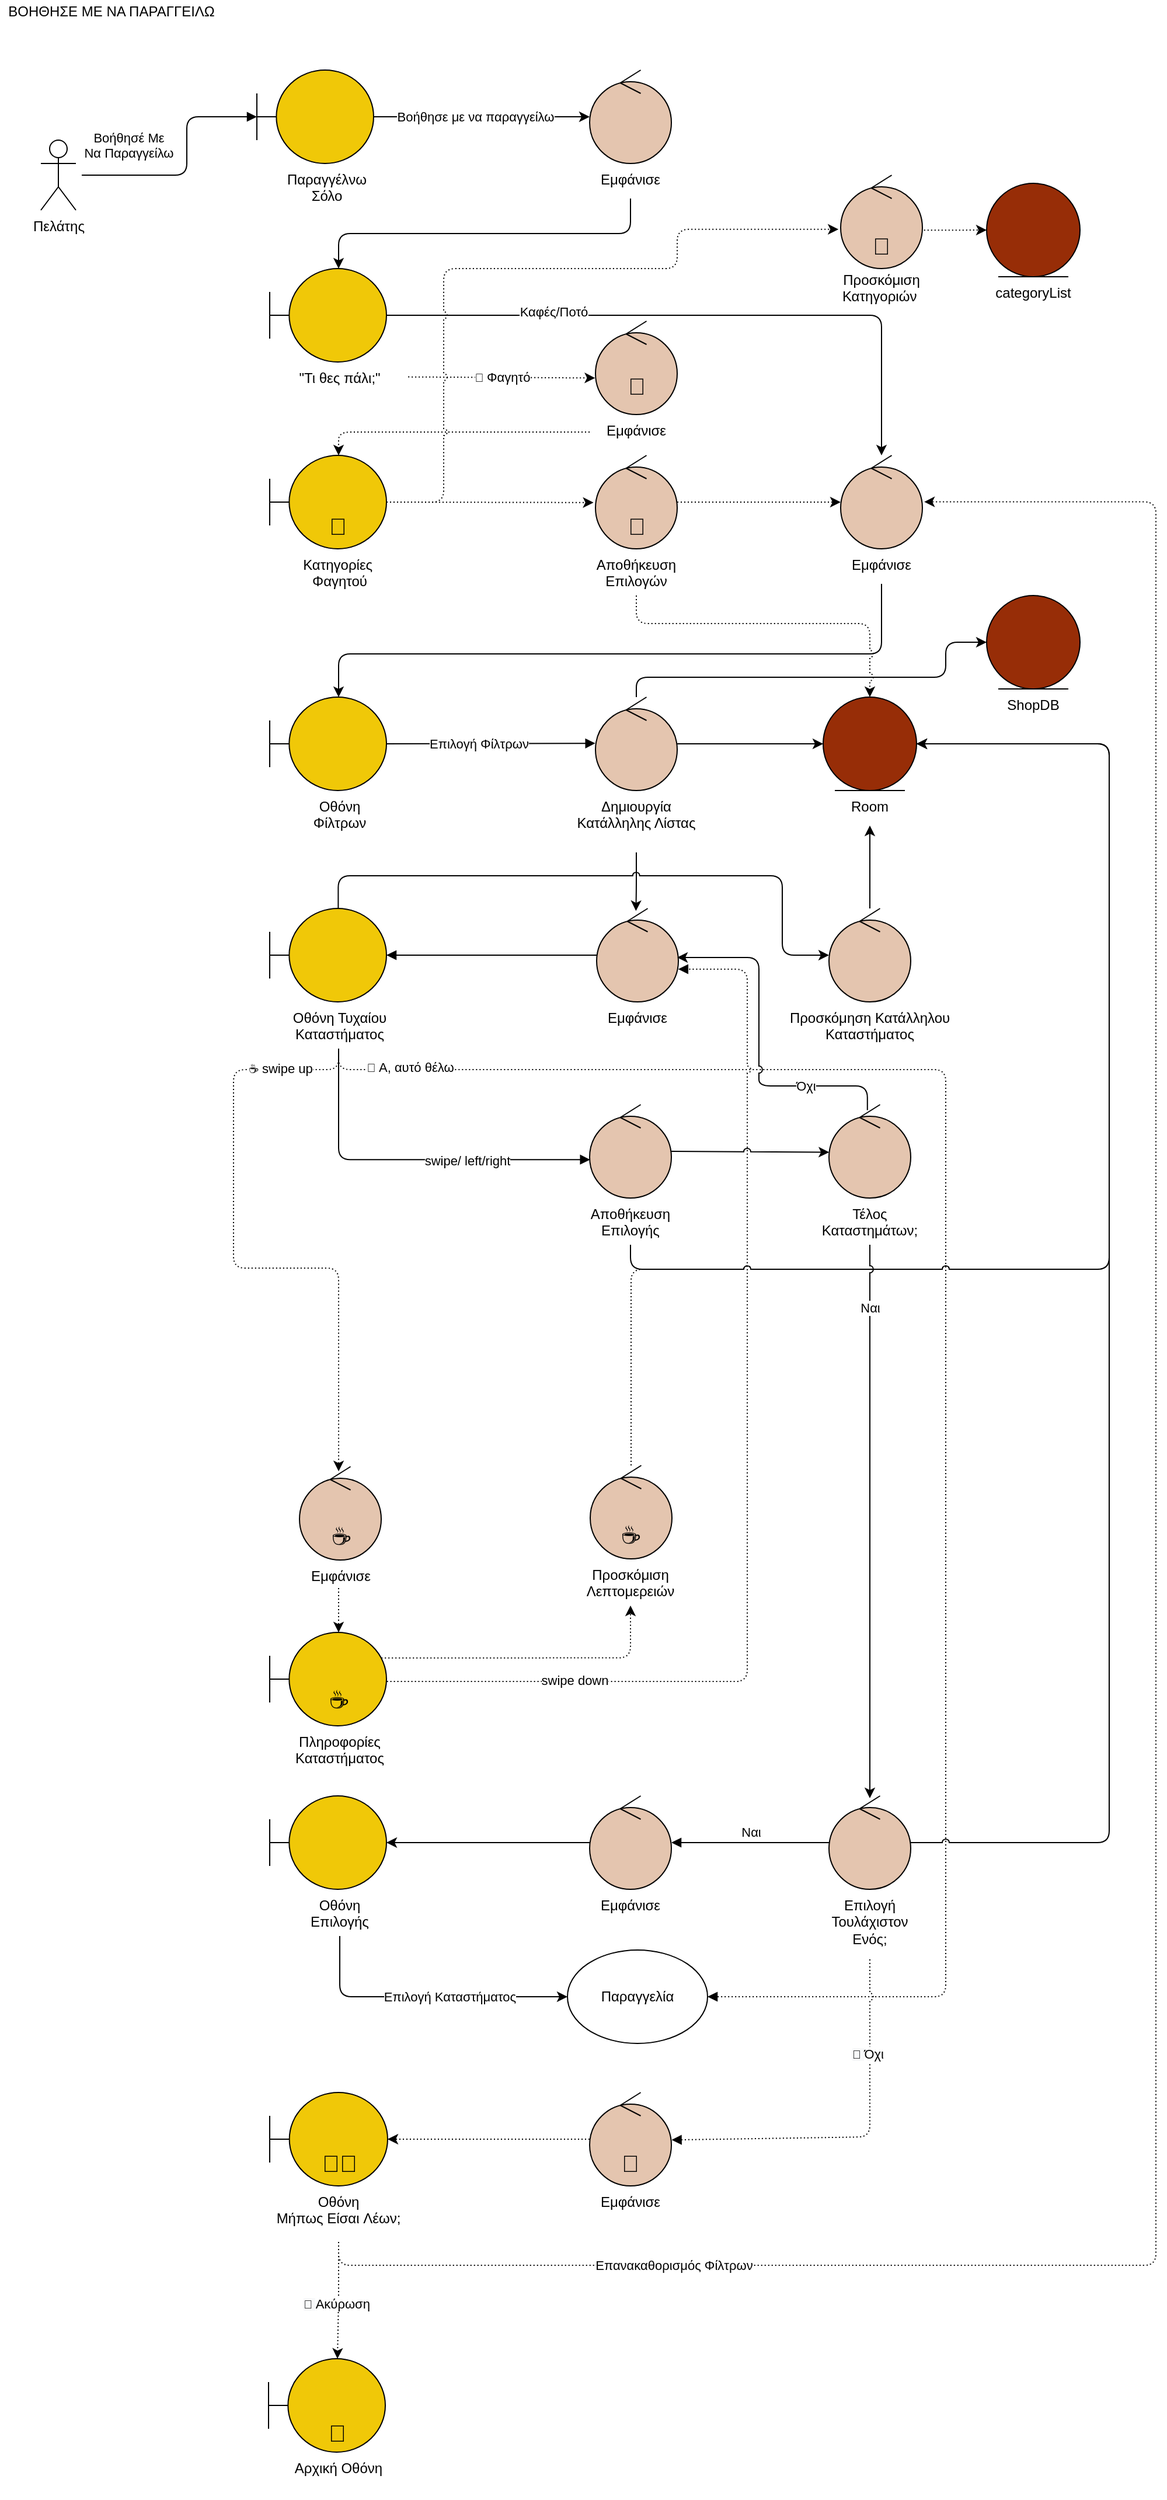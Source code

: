 <mxfile version="18.1.3" type="device"><diagram id="_NEF_zK0TXl3RWh3A6Ux" name="Page-1"><mxGraphModel dx="610" dy="665" grid="1" gridSize="10" guides="1" tooltips="1" connect="1" arrows="1" fold="1" page="1" pageScale="1" pageWidth="850" pageHeight="1100" math="0" shadow="0"><root><mxCell id="0"/><mxCell id="1" parent="0"/><mxCell id="Lf7wM1ZkM_XLtzdAGIcc-1" style="edgeStyle=orthogonalEdgeStyle;rounded=1;orthogonalLoop=1;jettySize=auto;html=1;fillColor=#0050ef;strokeColor=#000000;jumpStyle=arc;fontColor=#000000;labelBackgroundColor=none;align=center;endArrow=block;endFill=1;dashed=1;dashPattern=1 2;entryX=1;entryY=0.5;entryDx=0;entryDy=0;" parent="1" source="Lf7wM1ZkM_XLtzdAGIcc-70" target="2eH9xFEFp1W0s7unApMl-45" edge="1"><mxGeometry relative="1" as="geometry"><Array as="points"><mxPoint x="330" y="956"/><mxPoint x="850" y="956"/><mxPoint x="850" y="1750"/></Array><mxPoint x="614.893" y="1746.043" as="targetPoint"/></mxGeometry></mxCell><mxCell id="2eH9xFEFp1W0s7unApMl-32" value="&lt;span style=&quot;font-size: 10px;&quot;&gt;🥩&amp;nbsp;&lt;/span&gt;Α, αυτό θέλω" style="edgeLabel;html=1;align=center;verticalAlign=middle;resizable=0;points=[];labelBackgroundColor=default;" parent="Lf7wM1ZkM_XLtzdAGIcc-1" vertex="1" connectable="0"><mxGeometry x="-0.806" y="-2" relative="1" as="geometry"><mxPoint x="-70" y="-4" as="offset"/></mxGeometry></mxCell><mxCell id="Lf7wM1ZkM_XLtzdAGIcc-2" value="" style="html=1;verticalAlign=bottom;endArrow=block;rounded=1;entryX=1.004;entryY=0.508;entryDx=0;entryDy=0;entryPerimeter=0;fillColor=#fa6800;strokeColor=#000000;jumpStyle=arc;dashed=1;dashPattern=1 2;fontColor=#000000;labelBackgroundColor=none;align=center;" parent="1" source="Lf7wM1ZkM_XLtzdAGIcc-77" target="Lf7wM1ZkM_XLtzdAGIcc-53" edge="1"><mxGeometry x="0.506" width="80" relative="1" as="geometry"><mxPoint x="400" y="1786.0" as="sourcePoint"/><mxPoint x="590" y="1796.0" as="targetPoint"/><Array as="points"><mxPoint x="785" y="1870"/></Array><mxPoint as="offset"/></mxGeometry></mxCell><mxCell id="2eH9xFEFp1W0s7unApMl-65" value="&lt;span style=&quot;font-size: 10px; background-color: rgb(248, 249, 250);&quot;&gt;🍣&amp;nbsp;&lt;/span&gt;Όχι" style="edgeLabel;html=1;align=center;verticalAlign=middle;resizable=0;points=[];" parent="Lf7wM1ZkM_XLtzdAGIcc-2" vertex="1" connectable="0"><mxGeometry x="-0.499" y="-2" relative="1" as="geometry"><mxPoint as="offset"/></mxGeometry></mxCell><mxCell id="Lf7wM1ZkM_XLtzdAGIcc-3" value="Πελάτης" style="shape=umlActor;verticalLabelPosition=bottom;verticalAlign=top;html=1;fontColor=#000000;labelBackgroundColor=none;align=center;" parent="1" vertex="1"><mxGeometry x="75" y="160" width="30" height="60" as="geometry"/></mxCell><mxCell id="Lf7wM1ZkM_XLtzdAGIcc-4" style="edgeStyle=orthogonalEdgeStyle;rounded=1;orthogonalLoop=1;jettySize=auto;html=1;jumpStyle=arc;fontColor=#000000;labelBackgroundColor=none;align=center;" parent="1" source="Lf7wM1ZkM_XLtzdAGIcc-5" target="Lf7wM1ZkM_XLtzdAGIcc-37" edge="1"><mxGeometry relative="1" as="geometry"/></mxCell><mxCell id="Lf7wM1ZkM_XLtzdAGIcc-111" value="Βοήθησε με να παραγγείλω" style="edgeLabel;html=1;align=center;verticalAlign=middle;resizable=0;points=[];" parent="Lf7wM1ZkM_XLtzdAGIcc-4" vertex="1" connectable="0"><mxGeometry x="-0.237" relative="1" as="geometry"><mxPoint x="16" as="offset"/></mxGeometry></mxCell><mxCell id="Lf7wM1ZkM_XLtzdAGIcc-5" value="" style="shape=umlBoundary;whiteSpace=wrap;html=1;fillColor=#F0C808;strokeColor=#000000;fontColor=#000000;labelBackgroundColor=none;align=center;" parent="1" vertex="1"><mxGeometry x="260" y="100" width="100" height="80" as="geometry"/></mxCell><mxCell id="Lf7wM1ZkM_XLtzdAGIcc-6" value="Βοήθησέ Με &lt;br&gt;Να Παραγγείλω" style="html=1;verticalAlign=bottom;endArrow=block;rounded=1;jumpStyle=arc;fontColor=#000000;labelBackgroundColor=none;align=center;" parent="1" target="Lf7wM1ZkM_XLtzdAGIcc-5" edge="1"><mxGeometry x="-0.6" y="10" width="80" relative="1" as="geometry"><mxPoint x="110" y="190" as="sourcePoint"/><mxPoint x="190" y="139.5" as="targetPoint"/><Array as="points"><mxPoint x="200" y="190"/><mxPoint x="200" y="140"/></Array><mxPoint as="offset"/></mxGeometry></mxCell><mxCell id="Lf7wM1ZkM_XLtzdAGIcc-7" style="edgeStyle=orthogonalEdgeStyle;rounded=1;orthogonalLoop=1;jettySize=auto;html=1;jumpStyle=arc;fontColor=#000000;labelBackgroundColor=none;align=center;" parent="1" source="Lf7wM1ZkM_XLtzdAGIcc-9" target="Lf7wM1ZkM_XLtzdAGIcc-34" edge="1"><mxGeometry relative="1" as="geometry"><Array as="points"><mxPoint x="795" y="310"/></Array></mxGeometry></mxCell><mxCell id="2eH9xFEFp1W0s7unApMl-1" value="Καφές/Ποτό" style="edgeLabel;html=1;align=center;verticalAlign=middle;resizable=0;points=[];" parent="Lf7wM1ZkM_XLtzdAGIcc-7" vertex="1" connectable="0"><mxGeometry x="-0.474" y="3" relative="1" as="geometry"><mxPoint as="offset"/></mxGeometry></mxCell><mxCell id="Lf7wM1ZkM_XLtzdAGIcc-8" style="edgeStyle=orthogonalEdgeStyle;rounded=1;orthogonalLoop=1;jettySize=auto;html=1;fillColor=#008a00;strokeColor=#000000;jumpStyle=arc;dashed=1;dashPattern=1 2;fontColor=#000000;labelBackgroundColor=none;align=center;entryX=-0.004;entryY=0.609;entryDx=0;entryDy=0;entryPerimeter=0;exitX=1.005;exitY=0.32;exitDx=0;exitDy=0;exitPerimeter=0;" parent="1" source="Lf7wM1ZkM_XLtzdAGIcc-63" target="Lf7wM1ZkM_XLtzdAGIcc-29" edge="1"><mxGeometry relative="1" as="geometry"><Array as="points"><mxPoint x="420" y="363"/></Array><mxPoint x="420" y="363" as="sourcePoint"/></mxGeometry></mxCell><mxCell id="2eH9xFEFp1W0s7unApMl-4" value="&lt;span style=&quot;font-size: 10px;&quot;&gt;🌮&amp;nbsp;&lt;/span&gt;Φαγητό" style="edgeLabel;html=1;align=center;verticalAlign=middle;resizable=0;points=[];labelBackgroundColor=default;" parent="Lf7wM1ZkM_XLtzdAGIcc-8" vertex="1" connectable="0"><mxGeometry x="-0.171" y="1" relative="1" as="geometry"><mxPoint x="14" y="1" as="offset"/></mxGeometry></mxCell><mxCell id="Lf7wM1ZkM_XLtzdAGIcc-9" value="" style="shape=umlBoundary;whiteSpace=wrap;html=1;fillColor=#F0C808;strokeColor=#000000;fontColor=#000000;labelBackgroundColor=none;align=center;" parent="1" vertex="1"><mxGeometry x="271" y="270" width="100" height="80" as="geometry"/></mxCell><mxCell id="Lf7wM1ZkM_XLtzdAGIcc-12" style="edgeStyle=orthogonalEdgeStyle;rounded=1;orthogonalLoop=1;jettySize=auto;html=1;jumpStyle=arc;fontColor=#000000;labelBackgroundColor=none;align=center;endArrow=block;endFill=1;entryX=-0.002;entryY=0.495;entryDx=0;entryDy=0;entryPerimeter=0;" parent="1" source="Lf7wM1ZkM_XLtzdAGIcc-13" target="2eH9xFEFp1W0s7unApMl-11" edge="1"><mxGeometry relative="1" as="geometry"/></mxCell><mxCell id="2eH9xFEFp1W0s7unApMl-7" value="Επιλογή Φίλτρων" style="edgeLabel;html=1;align=center;verticalAlign=middle;resizable=0;points=[];" parent="Lf7wM1ZkM_XLtzdAGIcc-12" vertex="1" connectable="0"><mxGeometry x="-0.278" relative="1" as="geometry"><mxPoint x="14" as="offset"/></mxGeometry></mxCell><mxCell id="Lf7wM1ZkM_XLtzdAGIcc-13" value="" style="shape=umlBoundary;whiteSpace=wrap;html=1;fillColor=#F0C808;strokeColor=#000000;fontColor=#000000;labelBackgroundColor=none;align=center;" parent="1" vertex="1"><mxGeometry x="271" y="637" width="100" height="80" as="geometry"/></mxCell><mxCell id="Lf7wM1ZkM_XLtzdAGIcc-15" value="" style="edgeStyle=orthogonalEdgeStyle;rounded=1;orthogonalLoop=1;jettySize=auto;html=1;fillColor=#a20025;strokeColor=#000000;jumpStyle=arc;fontColor=#000000;labelBackgroundColor=none;align=center;dashed=1;dashPattern=1 2;entryX=0.479;entryY=0.05;entryDx=0;entryDy=0;entryPerimeter=0;" parent="1" source="Lf7wM1ZkM_XLtzdAGIcc-70" target="Lf7wM1ZkM_XLtzdAGIcc-40" edge="1"><mxGeometry relative="1" as="geometry"><Array as="points"><mxPoint x="330" y="956"/><mxPoint x="240" y="956"/><mxPoint x="240" y="1126"/><mxPoint x="330" y="1126"/></Array><mxPoint x="240" y="1270" as="targetPoint"/></mxGeometry></mxCell><mxCell id="2eH9xFEFp1W0s7unApMl-33" value="&lt;span style=&quot;font-size: 10px;&quot;&gt;☕️&amp;nbsp;&lt;/span&gt;swipe up" style="edgeLabel;html=1;align=center;verticalAlign=middle;resizable=0;points=[];labelBackgroundColor=default;" parent="Lf7wM1ZkM_XLtzdAGIcc-15" vertex="1" connectable="0"><mxGeometry x="0.254" y="-1" relative="1" as="geometry"><mxPoint x="-22" y="-172" as="offset"/></mxGeometry></mxCell><mxCell id="Lf7wM1ZkM_XLtzdAGIcc-16" style="edgeStyle=orthogonalEdgeStyle;rounded=1;orthogonalLoop=1;jettySize=auto;html=1;jumpStyle=arc;fontColor=#000000;labelBackgroundColor=none;align=center;endArrow=block;endFill=1;entryX=0.005;entryY=0.589;entryDx=0;entryDy=0;entryPerimeter=0;" parent="1" source="Lf7wM1ZkM_XLtzdAGIcc-70" target="2eH9xFEFp1W0s7unApMl-25" edge="1"><mxGeometry relative="1" as="geometry"><mxPoint x="536.0" y="1032.97" as="targetPoint"/><Array as="points"><mxPoint x="330" y="1033"/></Array></mxGeometry></mxCell><mxCell id="2eH9xFEFp1W0s7unApMl-23" value="swipe/ left/right" style="edgeLabel;html=1;align=center;verticalAlign=middle;resizable=0;points=[];" parent="Lf7wM1ZkM_XLtzdAGIcc-16" vertex="1" connectable="0"><mxGeometry x="-0.378" y="-1" relative="1" as="geometry"><mxPoint x="108" as="offset"/></mxGeometry></mxCell><mxCell id="Lf7wM1ZkM_XLtzdAGIcc-17" value="" style="shape=umlBoundary;whiteSpace=wrap;html=1;fillColor=#F0C808;strokeColor=#000000;fontColor=#000000;labelBackgroundColor=none;align=center;" parent="1" vertex="1"><mxGeometry x="271" y="818" width="100" height="80" as="geometry"/></mxCell><mxCell id="Lf7wM1ZkM_XLtzdAGIcc-18" style="edgeStyle=orthogonalEdgeStyle;rounded=1;orthogonalLoop=1;jettySize=auto;html=1;jumpStyle=arc;fontColor=#000000;labelBackgroundColor=none;align=center;endArrow=block;endFill=1;" parent="1" source="Lf7wM1ZkM_XLtzdAGIcc-19" target="Lf7wM1ZkM_XLtzdAGIcc-17" edge="1"><mxGeometry relative="1" as="geometry"/></mxCell><mxCell id="2eH9xFEFp1W0s7unApMl-2" style="edgeStyle=orthogonalEdgeStyle;rounded=0;orthogonalLoop=1;jettySize=auto;html=1;entryX=0.5;entryY=1;entryDx=0;entryDy=0;" parent="1" source="Lf7wM1ZkM_XLtzdAGIcc-22" target="2eH9xFEFp1W0s7unApMl-18" edge="1"><mxGeometry relative="1" as="geometry"/></mxCell><mxCell id="Lf7wM1ZkM_XLtzdAGIcc-25" style="edgeStyle=orthogonalEdgeStyle;rounded=1;orthogonalLoop=1;jettySize=auto;html=1;fillColor=#a20025;strokeColor=#000000;jumpStyle=arc;fontColor=#000000;labelBackgroundColor=none;align=center;exitX=1.003;exitY=0.525;exitDx=0;exitDy=0;exitPerimeter=0;endArrow=block;endFill=1;dashed=1;dashPattern=1 2;entryX=0.998;entryY=0.646;entryDx=0;entryDy=0;entryPerimeter=0;" parent="1" source="Lf7wM1ZkM_XLtzdAGIcc-26" target="Lf7wM1ZkM_XLtzdAGIcc-19" edge="1"><mxGeometry relative="1" as="geometry"><mxPoint x="620" y="860" as="targetPoint"/><Array as="points"><mxPoint x="680" y="1480"/><mxPoint x="680" y="870"/><mxPoint x="621" y="870"/></Array></mxGeometry></mxCell><mxCell id="2eH9xFEFp1W0s7unApMl-42" value="swipe down" style="edgeLabel;html=1;align=center;verticalAlign=middle;resizable=0;points=[];" parent="Lf7wM1ZkM_XLtzdAGIcc-25" vertex="1" connectable="0"><mxGeometry x="-0.672" y="-2" relative="1" as="geometry"><mxPoint y="-3" as="offset"/></mxGeometry></mxCell><mxCell id="ggljLbdJhRWxKGKp57wa-1" style="edgeStyle=orthogonalEdgeStyle;rounded=1;orthogonalLoop=1;jettySize=auto;html=1;entryX=0.5;entryY=1;entryDx=0;entryDy=0;exitX=0.956;exitY=0.273;exitDx=0;exitDy=0;exitPerimeter=0;dashed=1;dashPattern=1 2;" parent="1" source="Lf7wM1ZkM_XLtzdAGIcc-26" target="Lf7wM1ZkM_XLtzdAGIcc-105" edge="1"><mxGeometry relative="1" as="geometry"><Array as="points"><mxPoint x="580" y="1460"/></Array></mxGeometry></mxCell><mxCell id="Lf7wM1ZkM_XLtzdAGIcc-26" value="" style="shape=umlBoundary;whiteSpace=wrap;html=1;fillColor=#F0C808;fontColor=#000000;strokeColor=#000000;labelBackgroundColor=none;align=center;" parent="1" vertex="1"><mxGeometry x="271" y="1438.0" width="100" height="80" as="geometry"/></mxCell><mxCell id="Lf7wM1ZkM_XLtzdAGIcc-28" style="edgeStyle=orthogonalEdgeStyle;rounded=1;orthogonalLoop=1;jettySize=auto;html=1;fillColor=#008a00;strokeColor=#000000;jumpStyle=arc;fontColor=#000000;labelBackgroundColor=none;align=center;exitX=0;exitY=0.5;exitDx=0;exitDy=0;dashed=1;dashPattern=1 2;" parent="1" source="Lf7wM1ZkM_XLtzdAGIcc-64" target="Lf7wM1ZkM_XLtzdAGIcc-31" edge="1"><mxGeometry relative="1" as="geometry"><Array as="points"><mxPoint x="330" y="410"/></Array></mxGeometry></mxCell><mxCell id="Lf7wM1ZkM_XLtzdAGIcc-30" style="edgeStyle=orthogonalEdgeStyle;rounded=1;orthogonalLoop=1;jettySize=auto;html=1;fillColor=#008a00;strokeColor=#000000;jumpStyle=arc;fontColor=#000000;labelBackgroundColor=none;align=center;dashed=1;dashPattern=1 2;entryX=-0.024;entryY=0.505;entryDx=0;entryDy=0;entryPerimeter=0;" parent="1" source="Lf7wM1ZkM_XLtzdAGIcc-31" target="2eH9xFEFp1W0s7unApMl-52" edge="1"><mxGeometry relative="1" as="geometry"><mxPoint x="560" y="470" as="targetPoint"/></mxGeometry></mxCell><mxCell id="8kKslY0c_-FrImwwiRHU-4" style="edgeStyle=orthogonalEdgeStyle;rounded=1;orthogonalLoop=1;jettySize=auto;html=1;entryX=-0.027;entryY=0.58;entryDx=0;entryDy=0;dashed=1;dashPattern=1 2;entryPerimeter=0;jumpStyle=arc;" parent="1" source="Lf7wM1ZkM_XLtzdAGIcc-31" target="8kKslY0c_-FrImwwiRHU-7" edge="1"><mxGeometry relative="1" as="geometry"><mxPoint x="450" y="430" as="targetPoint"/><Array as="points"><mxPoint x="420" y="470"/><mxPoint x="420" y="270"/><mxPoint x="620" y="270"/><mxPoint x="620" y="236"/></Array></mxGeometry></mxCell><mxCell id="Lf7wM1ZkM_XLtzdAGIcc-31" value="" style="shape=umlBoundary;whiteSpace=wrap;html=1;fillColor=#F0C808;fontColor=#000000;strokeColor=#000000;labelBackgroundColor=none;align=center;" parent="1" vertex="1"><mxGeometry x="271" y="430" width="100" height="80" as="geometry"/></mxCell><mxCell id="Lf7wM1ZkM_XLtzdAGIcc-36" style="edgeStyle=orthogonalEdgeStyle;rounded=1;orthogonalLoop=1;jettySize=auto;html=1;jumpStyle=arc;fontColor=#000000;labelBackgroundColor=none;align=center;exitX=0.5;exitY=1;exitDx=0;exitDy=0;" parent="1" source="Lf7wM1ZkM_XLtzdAGIcc-61" target="Lf7wM1ZkM_XLtzdAGIcc-9" edge="1"><mxGeometry relative="1" as="geometry"><mxPoint x="450" y="280" as="targetPoint"/><Array as="points"><mxPoint x="580" y="240"/><mxPoint x="330" y="240"/></Array><mxPoint x="465" y="210" as="sourcePoint"/></mxGeometry></mxCell><mxCell id="Lf7wM1ZkM_XLtzdAGIcc-39" value="" style="edgeStyle=orthogonalEdgeStyle;rounded=1;orthogonalLoop=1;jettySize=auto;html=1;fillColor=#a20025;strokeColor=#000000;jumpStyle=arc;fontColor=#000000;labelBackgroundColor=none;align=center;dashed=1;dashPattern=1 2;" parent="1" source="Lf7wM1ZkM_XLtzdAGIcc-73" target="Lf7wM1ZkM_XLtzdAGIcc-26" edge="1"><mxGeometry relative="1" as="geometry"><Array as="points"><mxPoint x="330" y="1406"/><mxPoint x="330" y="1406"/></Array><mxPoint x="321.5" y="1406.0" as="sourcePoint"/></mxGeometry></mxCell><mxCell id="Lf7wM1ZkM_XLtzdAGIcc-40" value="" style="ellipse;shape=umlControl;whiteSpace=wrap;html=1;fillColor=#E4C5AF;fontColor=#000000;strokeColor=#000000;labelBackgroundColor=none;align=center;" parent="1" vertex="1"><mxGeometry x="296.5" y="1296.0" width="70" height="80" as="geometry"/></mxCell><mxCell id="Lf7wM1ZkM_XLtzdAGIcc-42" value="ΒΟΗΘΗΣΕ ΜΕ ΝΑ ΠΑΡΑΓΓΕΙΛΩ" style="text;html=1;align=center;verticalAlign=middle;resizable=0;points=[];autosize=1;strokeColor=none;fillColor=none;fontColor=#000000;labelBackgroundColor=none;" parent="1" vertex="1"><mxGeometry x="40" y="40" width="190" height="20" as="geometry"/></mxCell><mxCell id="Lf7wM1ZkM_XLtzdAGIcc-44" style="edgeStyle=orthogonalEdgeStyle;rounded=1;orthogonalLoop=1;jettySize=auto;html=1;jumpStyle=arc;fontColor=#000000;labelBackgroundColor=none;align=center;" parent="1" source="Lf7wM1ZkM_XLtzdAGIcc-45" target="Lf7wM1ZkM_XLtzdAGIcc-47" edge="1"><mxGeometry relative="1" as="geometry"/></mxCell><mxCell id="Lf7wM1ZkM_XLtzdAGIcc-45" value="" style="ellipse;shape=umlControl;whiteSpace=wrap;html=1;fillColor=#E4C5AF;fontColor=#000000;labelBackgroundColor=none;align=center;" parent="1" vertex="1"><mxGeometry x="545" y="1578.0" width="70" height="80" as="geometry"/></mxCell><mxCell id="Lf7wM1ZkM_XLtzdAGIcc-46" style="edgeStyle=orthogonalEdgeStyle;rounded=1;orthogonalLoop=1;jettySize=auto;html=1;jumpStyle=arc;fontColor=#000000;labelBackgroundColor=none;align=center;exitX=0.5;exitY=1;exitDx=0;exitDy=0;entryX=0;entryY=0.5;entryDx=0;entryDy=0;" parent="1" source="Lf7wM1ZkM_XLtzdAGIcc-75" target="2eH9xFEFp1W0s7unApMl-45" edge="1"><mxGeometry relative="1" as="geometry"><Array as="points"><mxPoint x="331" y="1750"/></Array><mxPoint x="545.011" y="1743.957" as="targetPoint"/></mxGeometry></mxCell><mxCell id="2eH9xFEFp1W0s7unApMl-44" value="Επιλογή Καταστήματος" style="edgeLabel;html=1;align=center;verticalAlign=middle;resizable=0;points=[];" parent="Lf7wM1ZkM_XLtzdAGIcc-46" vertex="1" connectable="0"><mxGeometry x="-0.329" y="-1" relative="1" as="geometry"><mxPoint x="63" y="-1" as="offset"/></mxGeometry></mxCell><mxCell id="Lf7wM1ZkM_XLtzdAGIcc-47" value="" style="shape=umlBoundary;whiteSpace=wrap;html=1;fillColor=#F0C808;strokeColor=#000000;fontColor=#000000;labelBackgroundColor=none;align=center;" parent="1" vertex="1"><mxGeometry x="271" y="1578.0" width="100" height="80" as="geometry"/></mxCell><mxCell id="Lf7wM1ZkM_XLtzdAGIcc-50" value="Ναι" style="html=1;verticalAlign=bottom;endArrow=block;rounded=1;jumpStyle=arc;fontColor=#000000;labelBackgroundColor=none;align=center;" parent="1" source="Lf7wM1ZkM_XLtzdAGIcc-48" target="Lf7wM1ZkM_XLtzdAGIcc-45" edge="1"><mxGeometry width="80" relative="1" as="geometry"><mxPoint x="470" y="1566.0" as="sourcePoint"/><mxPoint x="550" y="1566.0" as="targetPoint"/></mxGeometry></mxCell><mxCell id="Lf7wM1ZkM_XLtzdAGIcc-52" style="edgeStyle=orthogonalEdgeStyle;rounded=1;orthogonalLoop=1;jettySize=auto;html=1;fillColor=#fa6800;strokeColor=#000000;jumpStyle=arc;fontColor=#000000;labelBackgroundColor=none;align=center;dashed=1;dashPattern=1 2;" parent="1" source="Lf7wM1ZkM_XLtzdAGIcc-53" target="Lf7wM1ZkM_XLtzdAGIcc-55" edge="1"><mxGeometry relative="1" as="geometry"/></mxCell><mxCell id="Lf7wM1ZkM_XLtzdAGIcc-54" style="edgeStyle=orthogonalEdgeStyle;rounded=1;orthogonalLoop=1;jettySize=auto;html=1;fillColor=#fa6800;strokeColor=#000000;jumpStyle=arc;fontColor=#000000;labelBackgroundColor=none;align=center;entryX=1.022;entryY=0.497;entryDx=0;entryDy=0;entryPerimeter=0;dashed=1;dashPattern=1 2;exitX=0.5;exitY=1;exitDx=0;exitDy=0;" parent="1" source="Lf7wM1ZkM_XLtzdAGIcc-81" target="Lf7wM1ZkM_XLtzdAGIcc-34" edge="1"><mxGeometry relative="1" as="geometry"><Array as="points"><mxPoint x="330" y="1980"/><mxPoint x="1030" y="1980"/><mxPoint x="1030" y="470"/></Array><mxPoint x="640" y="490" as="targetPoint"/></mxGeometry></mxCell><mxCell id="2eH9xFEFp1W0s7unApMl-68" value="Επανακαθορισμός Φίλτρων" style="edgeLabel;html=1;align=center;verticalAlign=middle;resizable=0;points=[];" parent="Lf7wM1ZkM_XLtzdAGIcc-54" vertex="1" connectable="0"><mxGeometry x="-0.747" relative="1" as="geometry"><mxPoint as="offset"/></mxGeometry></mxCell><mxCell id="Lf7wM1ZkM_XLtzdAGIcc-55" value="" style="shape=umlBoundary;whiteSpace=wrap;html=1;direction=east;fillColor=#F0C808;fontColor=#000000;strokeColor=#000000;labelBackgroundColor=none;align=center;" parent="1" vertex="1"><mxGeometry x="271" y="1832.0" width="101" height="80" as="geometry"/></mxCell><mxCell id="Lf7wM1ZkM_XLtzdAGIcc-62" value="&lt;span style=&quot;font-family: helvetica; font-size: 12px; font-style: normal; font-weight: 400; letter-spacing: normal; text-indent: 0px; text-transform: none; word-spacing: 0px; display: inline; float: none;&quot;&gt;Παραγγέλνω&lt;/span&gt;&lt;br style=&quot;font-family: helvetica; font-size: 12px; font-style: normal; font-weight: 400; letter-spacing: normal; text-indent: 0px; text-transform: none; word-spacing: 0px;&quot;&gt;&lt;span style=&quot;font-family: helvetica; font-size: 12px; font-style: normal; font-weight: 400; letter-spacing: normal; text-indent: 0px; text-transform: none; word-spacing: 0px; display: inline; float: none;&quot;&gt;Σόλο&lt;/span&gt;" style="text;whiteSpace=wrap;html=1;fontColor=#000000;labelBackgroundColor=none;align=center;" parent="1" vertex="1"><mxGeometry x="250" y="180" width="140" height="40" as="geometry"/></mxCell><mxCell id="Lf7wM1ZkM_XLtzdAGIcc-63" value="&lt;font face=&quot;helvetica&quot;&gt;&quot;Τι θες πάλι;&quot;&lt;/font&gt;" style="text;whiteSpace=wrap;html=1;fontColor=#000000;labelBackgroundColor=none;align=center;" parent="1" vertex="1"><mxGeometry x="273" y="350" width="116" height="40" as="geometry"/></mxCell><mxCell id="Lf7wM1ZkM_XLtzdAGIcc-65" value="&lt;font face=&quot;helvetica&quot;&gt;Κατηγορίες&amp;nbsp;&lt;/font&gt;&lt;br style=&quot;font-family: &amp;quot;helvetica&amp;quot; ; font-size: 12px ; font-style: normal ; font-weight: 400 ; letter-spacing: normal ; text-indent: 0px ; text-transform: none ; word-spacing: 0px&quot;&gt;&lt;span style=&quot;font-family: &amp;quot;helvetica&amp;quot; ; font-size: 12px ; font-style: normal ; font-weight: 400 ; letter-spacing: normal ; text-indent: 0px ; text-transform: none ; word-spacing: 0px ; display: inline ; float: none&quot;&gt;Φαγητού&lt;/span&gt;" style="text;whiteSpace=wrap;html=1;fontColor=#000000;labelBackgroundColor=none;align=center;" parent="1" vertex="1"><mxGeometry x="291" y="510" width="80" height="40" as="geometry"/></mxCell><mxCell id="Lf7wM1ZkM_XLtzdAGIcc-67" value="&lt;meta charset=&quot;utf-8&quot;&gt;&lt;span style=&quot;color: rgb(0, 0, 0); font-family: helvetica; font-size: 12px; font-style: normal; font-weight: 400; letter-spacing: normal; text-indent: 0px; text-transform: none; word-spacing: 0px; display: inline; float: none;&quot;&gt;Οθόνη&lt;/span&gt;&lt;br style=&quot;color: rgb(0, 0, 0); font-family: helvetica; font-size: 12px; font-style: normal; font-weight: 400; letter-spacing: normal; text-indent: 0px; text-transform: none; word-spacing: 0px;&quot;&gt;&lt;span style=&quot;color: rgb(0, 0, 0); font-family: helvetica; font-size: 12px; font-style: normal; font-weight: 400; letter-spacing: normal; text-indent: 0px; text-transform: none; word-spacing: 0px; display: inline; float: none;&quot;&gt;Φίλτρων&lt;/span&gt;" style="text;whiteSpace=wrap;html=1;fontColor=#000000;align=center;labelBackgroundColor=none;" parent="1" vertex="1"><mxGeometry x="296" y="717" width="70" height="40" as="geometry"/></mxCell><mxCell id="Lf7wM1ZkM_XLtzdAGIcc-70" value="&lt;meta charset=&quot;utf-8&quot;&gt;&lt;span style=&quot;color: rgb(0, 0, 0); font-family: helvetica; font-size: 12px; font-style: normal; font-weight: 400; letter-spacing: normal; text-indent: 0px; text-transform: none; word-spacing: 0px; display: inline; float: none;&quot;&gt;Οθόνη Τυχαίου&lt;/span&gt;&lt;br style=&quot;color: rgb(0, 0, 0); font-family: helvetica; font-size: 12px; font-style: normal; font-weight: 400; letter-spacing: normal; text-indent: 0px; text-transform: none; word-spacing: 0px;&quot;&gt;&lt;span style=&quot;color: rgb(0, 0, 0); font-family: helvetica; font-size: 12px; font-style: normal; font-weight: 400; letter-spacing: normal; text-indent: 0px; text-transform: none; word-spacing: 0px; display: inline; float: none;&quot;&gt;Καταστήματος&lt;/span&gt;" style="text;whiteSpace=wrap;html=1;fontColor=#000000;align=center;labelBackgroundColor=none;" parent="1" vertex="1"><mxGeometry x="276" y="898" width="110" height="40" as="geometry"/></mxCell><mxCell id="Lf7wM1ZkM_XLtzdAGIcc-73" value="&lt;meta charset=&quot;utf-8&quot;&gt;&lt;span style=&quot;color: rgb(0, 0, 0); font-family: helvetica; font-size: 12px; font-style: normal; font-weight: 400; letter-spacing: normal; text-indent: 0px; text-transform: none; word-spacing: 0px; display: inline; float: none;&quot;&gt;Εμφάνισε&lt;/span&gt;" style="text;whiteSpace=wrap;html=1;fontColor=#000000;align=center;labelBackgroundColor=none;" parent="1" vertex="1"><mxGeometry x="291.5" y="1376" width="80" height="24" as="geometry"/></mxCell><mxCell id="Lf7wM1ZkM_XLtzdAGIcc-74" value="&lt;meta charset=&quot;utf-8&quot;&gt;&lt;span style=&quot;color: rgb(0, 0, 0); font-family: helvetica; font-size: 12px; font-style: normal; font-weight: 400; letter-spacing: normal; text-indent: 0px; text-transform: none; word-spacing: 0px; display: inline; float: none;&quot;&gt;Πληροφορίες&lt;/span&gt;&lt;br style=&quot;color: rgb(0, 0, 0); font-family: helvetica; font-size: 12px; font-style: normal; font-weight: 400; letter-spacing: normal; text-indent: 0px; text-transform: none; word-spacing: 0px;&quot;&gt;&lt;span style=&quot;color: rgb(0, 0, 0); font-family: helvetica; font-size: 12px; font-style: normal; font-weight: 400; letter-spacing: normal; text-indent: 0px; text-transform: none; word-spacing: 0px; display: inline; float: none;&quot;&gt;Καταστήματος&lt;/span&gt;" style="text;whiteSpace=wrap;html=1;fontColor=#000000;align=center;labelBackgroundColor=none;" parent="1" vertex="1"><mxGeometry x="276" y="1518.0" width="110" height="40" as="geometry"/></mxCell><mxCell id="Lf7wM1ZkM_XLtzdAGIcc-75" value="&lt;meta charset=&quot;utf-8&quot;&gt;&lt;span style=&quot;color: rgb(0, 0, 0); font-family: helvetica; font-size: 12px; font-style: normal; font-weight: 400; letter-spacing: normal; text-indent: 0px; text-transform: none; word-spacing: 0px; display: inline; float: none;&quot;&gt;Οθόνη&lt;/span&gt;&lt;br style=&quot;color: rgb(0, 0, 0); font-family: helvetica; font-size: 12px; font-style: normal; font-weight: 400; letter-spacing: normal; text-indent: 0px; text-transform: none; word-spacing: 0px;&quot;&gt;&lt;span style=&quot;color: rgb(0, 0, 0); font-family: helvetica; font-size: 12px; font-style: normal; font-weight: 400; letter-spacing: normal; text-indent: 0px; text-transform: none; word-spacing: 0px; display: inline; float: none;&quot;&gt;Επιλογής&lt;/span&gt;" style="text;whiteSpace=wrap;html=1;fontColor=#000000;align=center;labelBackgroundColor=none;" parent="1" vertex="1"><mxGeometry x="291" y="1658.0" width="80" height="40" as="geometry"/></mxCell><mxCell id="Lf7wM1ZkM_XLtzdAGIcc-76" value="&lt;meta charset=&quot;utf-8&quot;&gt;&lt;span style=&quot;color: rgb(0, 0, 0); font-family: helvetica; font-size: 12px; font-style: normal; font-weight: 400; letter-spacing: normal; text-indent: 0px; text-transform: none; word-spacing: 0px; display: inline; float: none;&quot;&gt;Εμφάνισε&lt;/span&gt;" style="text;whiteSpace=wrap;html=1;fontColor=#000000;align=center;labelBackgroundColor=none;" parent="1" vertex="1"><mxGeometry x="540" y="1658.0" width="80" height="30" as="geometry"/></mxCell><mxCell id="Lf7wM1ZkM_XLtzdAGIcc-80" style="edgeStyle=orthogonalEdgeStyle;rounded=1;orthogonalLoop=1;jettySize=auto;html=1;dashed=1;dashPattern=1 2;entryX=0.5;entryY=0;entryDx=0;entryDy=0;" parent="1" source="Lf7wM1ZkM_XLtzdAGIcc-81" edge="1"><mxGeometry relative="1" as="geometry"><mxPoint x="329" y="2060" as="targetPoint"/></mxGeometry></mxCell><mxCell id="2eH9xFEFp1W0s7unApMl-67" value="&lt;span style=&quot;font-size: 10px; background-color: rgb(248, 249, 250);&quot;&gt;🥞&amp;nbsp;&lt;/span&gt;Ακύρωση" style="edgeLabel;html=1;align=center;verticalAlign=middle;resizable=0;points=[];" parent="Lf7wM1ZkM_XLtzdAGIcc-80" vertex="1" connectable="0"><mxGeometry x="0.06" y="-2" relative="1" as="geometry"><mxPoint as="offset"/></mxGeometry></mxCell><mxCell id="Lf7wM1ZkM_XLtzdAGIcc-81" value="&lt;span style=&quot;color: rgb(0, 0, 0); font-family: helvetica; font-size: 12px; font-style: normal; font-weight: 400; letter-spacing: normal; text-indent: 0px; text-transform: none; word-spacing: 0px; display: inline; float: none;&quot;&gt;Οθόνη&lt;/span&gt;&lt;br style=&quot;color: rgb(0, 0, 0); font-family: helvetica; font-size: 12px; font-style: normal; font-weight: 400; letter-spacing: normal; text-indent: 0px; text-transform: none; word-spacing: 0px;&quot;&gt;&lt;span style=&quot;color: rgb(0, 0, 0); font-family: helvetica; font-size: 12px; font-style: normal; font-weight: 400; letter-spacing: normal; text-indent: 0px; text-transform: none; word-spacing: 0px; display: inline; float: none;&quot;&gt;Μήπως&amp;nbsp;&lt;/span&gt;&lt;span style=&quot;color: rgb(0, 0, 0); font-family: helvetica; font-size: 12px; font-style: normal; font-weight: 400; letter-spacing: normal; text-indent: 0px; text-transform: none; word-spacing: 0px; display: inline; float: none;&quot;&gt;Είσαι&amp;nbsp;&lt;/span&gt;&lt;span style=&quot;color: rgb(0, 0, 0); font-family: helvetica; font-size: 12px; font-style: normal; font-weight: 400; letter-spacing: normal; text-indent: 0px; text-transform: none; word-spacing: 0px; display: inline; float: none;&quot;&gt;Λέων;&lt;/span&gt;" style="text;whiteSpace=wrap;html=1;fontColor=#000000;align=center;labelBackgroundColor=none;" parent="1" vertex="1"><mxGeometry x="270" y="1912" width="120" height="48" as="geometry"/></mxCell><mxCell id="Lf7wM1ZkM_XLtzdAGIcc-103" value="" style="ellipse;shape=umlControl;whiteSpace=wrap;html=1;fillColor=#E4C5AF;fontColor=#000000;strokeColor=#000000;labelBackgroundColor=none;align=center;" parent="1" vertex="1"><mxGeometry x="545.5" y="1295.0" width="70" height="80" as="geometry"/></mxCell><mxCell id="Lf7wM1ZkM_XLtzdAGIcc-105" value="&lt;font face=&quot;helvetica&quot;&gt;Προσκόμιση&lt;br&gt;Λεπτομερειών&lt;br&gt;&lt;br&gt;&lt;/font&gt;" style="text;whiteSpace=wrap;html=1;fontColor=#000000;align=center;labelBackgroundColor=none;" parent="1" vertex="1"><mxGeometry x="540" y="1375" width="80" height="40" as="geometry"/></mxCell><mxCell id="Lf7wM1ZkM_XLtzdAGIcc-110" value="" style="group" parent="1" vertex="1" connectable="0"><mxGeometry x="540" y="100" width="80" height="110" as="geometry"/></mxCell><mxCell id="Lf7wM1ZkM_XLtzdAGIcc-37" value="" style="ellipse;shape=umlControl;whiteSpace=wrap;html=1;fillColor=#E4C5AF;fontColor=#000000;labelBackgroundColor=none;align=center;" parent="Lf7wM1ZkM_XLtzdAGIcc-110" vertex="1"><mxGeometry x="5" width="70" height="80" as="geometry"/></mxCell><mxCell id="Lf7wM1ZkM_XLtzdAGIcc-61" value="&lt;meta charset=&quot;utf-8&quot;&gt;&lt;span style=&quot;font-family: helvetica; font-size: 12px; font-style: normal; font-weight: 400; letter-spacing: normal; text-indent: 0px; text-transform: none; word-spacing: 0px; display: inline; float: none;&quot;&gt;Εμφάνισε&lt;/span&gt;" style="text;whiteSpace=wrap;html=1;fontColor=#000000;labelBackgroundColor=none;align=center;" parent="Lf7wM1ZkM_XLtzdAGIcc-110" vertex="1"><mxGeometry y="80" width="80" height="30" as="geometry"/></mxCell><mxCell id="Lf7wM1ZkM_XLtzdAGIcc-112" value="" style="group" parent="1" vertex="1" connectable="0"><mxGeometry x="760" y="430" width="80" height="110" as="geometry"/></mxCell><mxCell id="Lf7wM1ZkM_XLtzdAGIcc-34" value="" style="ellipse;shape=umlControl;whiteSpace=wrap;html=1;fillColor=#E4C5AF;fontColor=#000000;labelBackgroundColor=none;align=center;" parent="Lf7wM1ZkM_XLtzdAGIcc-112" vertex="1"><mxGeometry width="70" height="80" as="geometry"/></mxCell><mxCell id="Lf7wM1ZkM_XLtzdAGIcc-66" value="&lt;meta charset=&quot;utf-8&quot;&gt;&lt;span style=&quot;font-family: helvetica; font-size: 12px; font-style: normal; font-weight: 400; letter-spacing: normal; text-indent: 0px; text-transform: none; word-spacing: 0px; display: inline; float: none;&quot;&gt;Εμφάνισε&lt;/span&gt;" style="text;whiteSpace=wrap;html=1;fontColor=#000000;labelBackgroundColor=none;align=center;" parent="Lf7wM1ZkM_XLtzdAGIcc-112" vertex="1"><mxGeometry x="-5" y="80" width="80" height="30" as="geometry"/></mxCell><mxCell id="Lf7wM1ZkM_XLtzdAGIcc-113" value="" style="group" parent="1" vertex="1" connectable="0"><mxGeometry x="545" y="315" width="80" height="110" as="geometry"/></mxCell><mxCell id="Lf7wM1ZkM_XLtzdAGIcc-29" value="" style="ellipse;shape=umlControl;whiteSpace=wrap;html=1;fillColor=#E4C5AF;fontColor=#000000;strokeColor=#000000;labelBackgroundColor=none;align=center;" parent="Lf7wM1ZkM_XLtzdAGIcc-113" vertex="1"><mxGeometry x="5" width="70" height="80" as="geometry"/></mxCell><mxCell id="Lf7wM1ZkM_XLtzdAGIcc-64" value="&lt;meta charset=&quot;utf-8&quot;&gt;&lt;span style=&quot;font-family: helvetica; font-size: 12px; font-style: normal; font-weight: 400; letter-spacing: normal; text-indent: 0px; text-transform: none; word-spacing: 0px; display: inline; float: none;&quot;&gt;Εμφάνισε&lt;/span&gt;" style="text;whiteSpace=wrap;html=1;fontColor=#000000;labelBackgroundColor=none;align=center;" parent="Lf7wM1ZkM_XLtzdAGIcc-113" vertex="1"><mxGeometry y="80" width="80" height="30" as="geometry"/></mxCell><mxCell id="2eH9xFEFp1W0s7unApMl-71" value="&lt;font style=&quot;font-size: 20px;&quot;&gt;🌮&lt;/font&gt;" style="text;html=1;align=center;verticalAlign=middle;resizable=0;points=[];autosize=1;strokeColor=none;fillColor=none;fontSize=20;" parent="Lf7wM1ZkM_XLtzdAGIcc-113" vertex="1"><mxGeometry x="20" y="40" width="40" height="30" as="geometry"/></mxCell><mxCell id="2eH9xFEFp1W0s7unApMl-6" value="" style="group" parent="1" vertex="1" connectable="0"><mxGeometry x="870" y="550" width="110" height="120" as="geometry"/></mxCell><mxCell id="Lf7wM1ZkM_XLtzdAGIcc-23" value="" style="ellipse;shape=umlEntity;whiteSpace=wrap;html=1;fontColor=#000000;labelBackgroundColor=none;align=center;fillColor=#972D07;" parent="2eH9xFEFp1W0s7unApMl-6" vertex="1"><mxGeometry x="15" width="80" height="80" as="geometry"/></mxCell><mxCell id="Lf7wM1ZkM_XLtzdAGIcc-69" value="&lt;font face=&quot;helvetica&quot;&gt;ShopDB&lt;/font&gt;" style="text;whiteSpace=wrap;html=1;fontColor=#000000;align=center;labelBackgroundColor=none;" parent="2eH9xFEFp1W0s7unApMl-6" vertex="1"><mxGeometry y="80" width="110" height="30" as="geometry"/></mxCell><mxCell id="2eH9xFEFp1W0s7unApMl-8" value="" style="group" parent="1" vertex="1" connectable="0"><mxGeometry x="730" y="818" width="110" height="120" as="geometry"/></mxCell><mxCell id="Lf7wM1ZkM_XLtzdAGIcc-22" value="" style="ellipse;shape=umlControl;whiteSpace=wrap;html=1;fillColor=#E4C5AF;fontColor=#000000;labelBackgroundColor=none;align=center;" parent="2eH9xFEFp1W0s7unApMl-8" vertex="1"><mxGeometry x="20" width="70" height="80" as="geometry"/></mxCell><mxCell id="Lf7wM1ZkM_XLtzdAGIcc-68" value="&lt;span style=&quot;color: rgb(0, 0, 0); font-family: helvetica; font-size: 12px; font-style: normal; font-weight: 400; letter-spacing: normal; text-indent: 0px; text-transform: none; word-spacing: 0px; display: inline; float: none;&quot;&gt;Προσκόμηση&amp;nbsp;&lt;/span&gt;&lt;span style=&quot;color: rgb(0, 0, 0); font-family: helvetica; font-size: 12px; font-style: normal; font-weight: 400; letter-spacing: normal; text-indent: 0px; text-transform: none; word-spacing: 0px; display: inline; float: none;&quot;&gt;Κατάλληλου&lt;/span&gt;&lt;br style=&quot;color: rgb(0, 0, 0); font-family: helvetica; font-size: 12px; font-style: normal; font-weight: 400; letter-spacing: normal; text-indent: 0px; text-transform: none; word-spacing: 0px;&quot;&gt;&lt;span style=&quot;color: rgb(0, 0, 0); font-family: helvetica; font-size: 12px; font-style: normal; font-weight: 400; letter-spacing: normal; text-indent: 0px; text-transform: none; word-spacing: 0px; display: inline; float: none;&quot;&gt;Καταστήματος&lt;/span&gt;" style="text;whiteSpace=wrap;html=1;fontColor=#000000;align=center;labelBackgroundColor=none;" parent="2eH9xFEFp1W0s7unApMl-8" vertex="1"><mxGeometry y="80" width="110" height="40" as="geometry"/></mxCell><mxCell id="2eH9xFEFp1W0s7unApMl-10" value="" style="group" parent="1" vertex="1" connectable="0"><mxGeometry x="530" y="637" width="110" height="140" as="geometry"/></mxCell><mxCell id="2eH9xFEFp1W0s7unApMl-11" value="" style="ellipse;shape=umlControl;whiteSpace=wrap;html=1;fillColor=#E4C5AF;fontColor=#000000;labelBackgroundColor=none;align=center;" parent="2eH9xFEFp1W0s7unApMl-10" vertex="1"><mxGeometry x="20" width="70" height="80" as="geometry"/></mxCell><mxCell id="2eH9xFEFp1W0s7unApMl-12" value="&lt;font face=&quot;helvetica&quot;&gt;Δημιουργία Κατάλληλης Λίστας&lt;/font&gt;" style="text;whiteSpace=wrap;html=1;fontColor=#000000;align=center;labelBackgroundColor=none;" parent="2eH9xFEFp1W0s7unApMl-10" vertex="1"><mxGeometry y="80" width="110" height="53" as="geometry"/></mxCell><mxCell id="2eH9xFEFp1W0s7unApMl-13" value="" style="group" parent="1" vertex="1" connectable="0"><mxGeometry x="730" y="986" width="110" height="120" as="geometry"/></mxCell><mxCell id="2eH9xFEFp1W0s7unApMl-14" value="" style="ellipse;shape=umlControl;whiteSpace=wrap;html=1;fillColor=#E4C5AF;fontColor=#000000;labelBackgroundColor=none;align=center;" parent="2eH9xFEFp1W0s7unApMl-13" vertex="1"><mxGeometry x="20" width="70" height="80" as="geometry"/></mxCell><mxCell id="2eH9xFEFp1W0s7unApMl-15" value="&lt;font face=&quot;helvetica&quot;&gt;Τέλος Καταστημάτων;&lt;/font&gt;" style="text;whiteSpace=wrap;html=1;fontColor=#000000;align=center;labelBackgroundColor=none;" parent="2eH9xFEFp1W0s7unApMl-13" vertex="1"><mxGeometry y="80" width="110" height="40" as="geometry"/></mxCell><mxCell id="2eH9xFEFp1W0s7unApMl-16" value="" style="group" parent="1" vertex="1" connectable="0"><mxGeometry x="730" y="637" width="110" height="120" as="geometry"/></mxCell><mxCell id="2eH9xFEFp1W0s7unApMl-17" value="" style="ellipse;shape=umlEntity;whiteSpace=wrap;html=1;fontColor=#000000;labelBackgroundColor=none;align=center;fillColor=#972D07;" parent="2eH9xFEFp1W0s7unApMl-16" vertex="1"><mxGeometry x="15" width="80" height="80" as="geometry"/></mxCell><mxCell id="2eH9xFEFp1W0s7unApMl-18" value="&lt;font face=&quot;helvetica&quot;&gt;Room&lt;/font&gt;" style="text;whiteSpace=wrap;html=1;fontColor=#000000;align=center;labelBackgroundColor=none;" parent="2eH9xFEFp1W0s7unApMl-16" vertex="1"><mxGeometry y="80" width="110" height="30" as="geometry"/></mxCell><mxCell id="2eH9xFEFp1W0s7unApMl-19" value="" style="group" parent="1" vertex="1" connectable="0"><mxGeometry x="546" y="818" width="80" height="108" as="geometry"/></mxCell><mxCell id="Lf7wM1ZkM_XLtzdAGIcc-19" value="" style="ellipse;shape=umlControl;whiteSpace=wrap;html=1;fillColor=#E4C5AF;fontColor=#000000;labelBackgroundColor=none;align=center;" parent="2eH9xFEFp1W0s7unApMl-19" vertex="1"><mxGeometry x="5" width="70" height="80" as="geometry"/></mxCell><mxCell id="Lf7wM1ZkM_XLtzdAGIcc-71" value="&lt;meta charset=&quot;utf-8&quot;&gt;&lt;span style=&quot;color: rgb(0, 0, 0); font-family: helvetica; font-size: 12px; font-style: normal; font-weight: 400; letter-spacing: normal; text-indent: 0px; text-transform: none; word-spacing: 0px; display: inline; float: none;&quot;&gt;Εμφάνισε&lt;/span&gt;" style="text;whiteSpace=wrap;html=1;fontColor=#000000;align=center;labelBackgroundColor=none;" parent="2eH9xFEFp1W0s7unApMl-19" vertex="1"><mxGeometry y="80" width="80" height="28" as="geometry"/></mxCell><mxCell id="2eH9xFEFp1W0s7unApMl-20" style="edgeStyle=orthogonalEdgeStyle;rounded=0;orthogonalLoop=1;jettySize=auto;html=1;entryX=0;entryY=0.5;entryDx=0;entryDy=0;labelBackgroundColor=#FFFFFF;" parent="1" source="2eH9xFEFp1W0s7unApMl-11" target="2eH9xFEFp1W0s7unApMl-17" edge="1"><mxGeometry relative="1" as="geometry"/></mxCell><mxCell id="2eH9xFEFp1W0s7unApMl-21" style="edgeStyle=orthogonalEdgeStyle;rounded=1;orthogonalLoop=1;jettySize=auto;html=1;labelBackgroundColor=#FFFFFF;exitX=0.5;exitY=1;exitDx=0;exitDy=0;entryX=0.481;entryY=0.027;entryDx=0;entryDy=0;entryPerimeter=0;" parent="1" source="2eH9xFEFp1W0s7unApMl-12" target="Lf7wM1ZkM_XLtzdAGIcc-19" edge="1"><mxGeometry relative="1" as="geometry"><mxPoint x="585" y="790.0" as="sourcePoint"/><mxPoint x="770" y="818" as="targetPoint"/><Array as="points"><mxPoint x="585" y="800"/><mxPoint x="585" y="800"/></Array></mxGeometry></mxCell><mxCell id="2eH9xFEFp1W0s7unApMl-24" value="" style="group" parent="1" vertex="1" connectable="0"><mxGeometry x="540" y="986" width="80" height="120" as="geometry"/></mxCell><mxCell id="2eH9xFEFp1W0s7unApMl-25" value="" style="ellipse;shape=umlControl;whiteSpace=wrap;html=1;fillColor=#E4C5AF;fontColor=#000000;labelBackgroundColor=none;align=center;" parent="2eH9xFEFp1W0s7unApMl-24" vertex="1"><mxGeometry x="5" width="70" height="80" as="geometry"/></mxCell><mxCell id="2eH9xFEFp1W0s7unApMl-26" value="&lt;span style=&quot;color: rgb(0, 0, 0); font-family: helvetica; font-size: 12px; font-style: normal; font-weight: 400; letter-spacing: normal; text-indent: 0px; text-transform: none; word-spacing: 0px; display: inline; float: none;&quot;&gt;Αποθήκευση Επιλογής&lt;/span&gt;" style="text;whiteSpace=wrap;html=1;fontColor=#000000;align=center;labelBackgroundColor=none;" parent="2eH9xFEFp1W0s7unApMl-24" vertex="1"><mxGeometry y="80" width="80" height="40" as="geometry"/></mxCell><mxCell id="2eH9xFEFp1W0s7unApMl-27" style="edgeStyle=orthogonalEdgeStyle;rounded=1;orthogonalLoop=1;jettySize=auto;html=1;labelBackgroundColor=#FFFFFF;jumpStyle=arc;exitX=0.47;exitY=0.06;exitDx=0;exitDy=0;exitPerimeter=0;" parent="1" source="2eH9xFEFp1W0s7unApMl-14" edge="1"><mxGeometry relative="1" as="geometry"><mxPoint x="620" y="860" as="targetPoint"/><Array as="points"><mxPoint x="783" y="970"/><mxPoint x="690" y="970"/><mxPoint x="690" y="860"/><mxPoint x="621" y="860"/></Array></mxGeometry></mxCell><mxCell id="2eH9xFEFp1W0s7unApMl-34" value="Όχι" style="edgeLabel;html=1;align=center;verticalAlign=middle;resizable=0;points=[];" parent="2eH9xFEFp1W0s7unApMl-27" vertex="1" connectable="0"><mxGeometry x="-0.254" y="-2" relative="1" as="geometry"><mxPoint x="36" y="2" as="offset"/></mxGeometry></mxCell><mxCell id="2eH9xFEFp1W0s7unApMl-30" style="rounded=1;orthogonalLoop=1;jettySize=auto;html=1;entryX=0.002;entryY=0.51;entryDx=0;entryDy=0;entryPerimeter=0;labelBackgroundColor=#FFFFFF;edgeStyle=orthogonalEdgeStyle;jumpStyle=arc;" parent="1" source="2eH9xFEFp1W0s7unApMl-25" target="2eH9xFEFp1W0s7unApMl-14" edge="1"><mxGeometry relative="1" as="geometry"/></mxCell><mxCell id="2eH9xFEFp1W0s7unApMl-31" style="edgeStyle=orthogonalEdgeStyle;rounded=1;orthogonalLoop=1;jettySize=auto;html=1;labelBackgroundColor=#FFFFFF;jumpStyle=arc;exitX=0.5;exitY=1;exitDx=0;exitDy=0;entryX=1;entryY=0.5;entryDx=0;entryDy=0;" parent="1" source="2eH9xFEFp1W0s7unApMl-26" target="2eH9xFEFp1W0s7unApMl-17" edge="1"><mxGeometry relative="1" as="geometry"><mxPoint x="830" y="677" as="targetPoint"/><Array as="points"><mxPoint x="580" y="1127"/><mxPoint x="990" y="1127"/><mxPoint x="990" y="677"/></Array></mxGeometry></mxCell><mxCell id="2eH9xFEFp1W0s7unApMl-3" style="edgeStyle=orthogonalEdgeStyle;rounded=1;orthogonalLoop=1;jettySize=auto;html=1;entryX=1;entryY=0.5;entryDx=0;entryDy=0;jumpStyle=arc;dashed=1;dashPattern=1 2;" parent="1" source="Lf7wM1ZkM_XLtzdAGIcc-103" target="2eH9xFEFp1W0s7unApMl-17" edge="1"><mxGeometry relative="1" as="geometry"><mxPoint x="365" y="1115.0" as="targetPoint"/><Array as="points"><mxPoint x="990" y="1127"/><mxPoint x="990" y="677"/></Array></mxGeometry></mxCell><mxCell id="2eH9xFEFp1W0s7unApMl-35" style="edgeStyle=orthogonalEdgeStyle;rounded=1;jumpStyle=arc;orthogonalLoop=1;jettySize=auto;html=1;entryX=0;entryY=0.5;entryDx=0;entryDy=0;labelBackgroundColor=#FFFFFF;" parent="1" source="2eH9xFEFp1W0s7unApMl-11" target="Lf7wM1ZkM_XLtzdAGIcc-23" edge="1"><mxGeometry relative="1" as="geometry"><mxPoint x="885.0" y="587" as="targetPoint"/><Array as="points"><mxPoint x="585" y="620"/><mxPoint x="850" y="620"/><mxPoint x="850" y="590"/></Array></mxGeometry></mxCell><mxCell id="2eH9xFEFp1W0s7unApMl-36" style="edgeStyle=orthogonalEdgeStyle;rounded=1;jumpStyle=arc;orthogonalLoop=1;jettySize=auto;html=1;entryX=0.5;entryY=0.025;entryDx=0;entryDy=0;entryPerimeter=0;labelBackgroundColor=#FFFFFF;" parent="1" source="2eH9xFEFp1W0s7unApMl-15" target="Lf7wM1ZkM_XLtzdAGIcc-48" edge="1"><mxGeometry relative="1" as="geometry"/></mxCell><mxCell id="2eH9xFEFp1W0s7unApMl-39" value="Ναι" style="edgeLabel;html=1;align=center;verticalAlign=middle;resizable=0;points=[];" parent="2eH9xFEFp1W0s7unApMl-36" vertex="1" connectable="0"><mxGeometry x="-0.38" y="-3" relative="1" as="geometry"><mxPoint x="3" y="-93" as="offset"/></mxGeometry></mxCell><mxCell id="2eH9xFEFp1W0s7unApMl-37" value="" style="group" parent="1" vertex="1" connectable="0"><mxGeometry x="735" y="1578.0" width="100" height="140" as="geometry"/></mxCell><mxCell id="Lf7wM1ZkM_XLtzdAGIcc-48" value="" style="ellipse;shape=umlControl;whiteSpace=wrap;html=1;fillColor=#E4C5AF;fontColor=#000000;labelBackgroundColor=none;align=center;" parent="2eH9xFEFp1W0s7unApMl-37" vertex="1"><mxGeometry x="15" width="70" height="80" as="geometry"/></mxCell><mxCell id="Lf7wM1ZkM_XLtzdAGIcc-77" value="&lt;meta charset=&quot;utf-8&quot;&gt;&lt;span style=&quot;color: rgb(0, 0, 0); font-family: helvetica; font-size: 12px; font-style: normal; font-weight: 400; letter-spacing: normal; text-indent: 0px; text-transform: none; word-spacing: 0px; display: inline; float: none;&quot;&gt;Επιλογή&lt;/span&gt;&lt;br style=&quot;color: rgb(0, 0, 0); font-family: helvetica; font-size: 12px; font-style: normal; font-weight: 400; letter-spacing: normal; text-indent: 0px; text-transform: none; word-spacing: 0px;&quot;&gt;&lt;span style=&quot;color: rgb(0, 0, 0); font-family: helvetica; font-size: 12px; font-style: normal; font-weight: 400; letter-spacing: normal; text-indent: 0px; text-transform: none; word-spacing: 0px; display: inline; float: none;&quot;&gt;Τουλάχιστον&lt;/span&gt;&lt;br style=&quot;color: rgb(0, 0, 0); font-family: helvetica; font-size: 12px; font-style: normal; font-weight: 400; letter-spacing: normal; text-indent: 0px; text-transform: none; word-spacing: 0px;&quot;&gt;&lt;span style=&quot;color: rgb(0, 0, 0); font-family: helvetica; font-size: 12px; font-style: normal; font-weight: 400; letter-spacing: normal; text-indent: 0px; text-transform: none; word-spacing: 0px; display: inline; float: none;&quot;&gt;Ενός;&lt;/span&gt;" style="text;whiteSpace=wrap;html=1;fontColor=#000000;align=center;labelBackgroundColor=none;" parent="2eH9xFEFp1W0s7unApMl-37" vertex="1"><mxGeometry y="80" width="100" height="60" as="geometry"/></mxCell><mxCell id="2eH9xFEFp1W0s7unApMl-38" style="edgeStyle=orthogonalEdgeStyle;rounded=1;jumpStyle=arc;orthogonalLoop=1;jettySize=auto;html=1;labelBackgroundColor=#FFFFFF;entryX=1;entryY=0.5;entryDx=0;entryDy=0;" parent="1" source="Lf7wM1ZkM_XLtzdAGIcc-48" target="2eH9xFEFp1W0s7unApMl-17" edge="1"><mxGeometry relative="1" as="geometry"><mxPoint x="980" y="1170" as="targetPoint"/><Array as="points"><mxPoint x="990" y="1618"/><mxPoint x="990" y="677"/></Array></mxGeometry></mxCell><mxCell id="2eH9xFEFp1W0s7unApMl-40" value="" style="group" parent="1" vertex="1" connectable="0"><mxGeometry x="540" y="1832.0" width="80" height="110" as="geometry"/></mxCell><mxCell id="Lf7wM1ZkM_XLtzdAGIcc-53" value="" style="ellipse;shape=umlControl;whiteSpace=wrap;html=1;fillColor=#E4C5AF;fontColor=#000000;strokeColor=#000000;labelBackgroundColor=none;align=center;" parent="2eH9xFEFp1W0s7unApMl-40" vertex="1"><mxGeometry x="5" width="70" height="80" as="geometry"/></mxCell><mxCell id="Lf7wM1ZkM_XLtzdAGIcc-79" value="&lt;meta charset=&quot;utf-8&quot;&gt;&lt;span style=&quot;color: rgb(0, 0, 0); font-family: helvetica; font-size: 12px; font-style: normal; font-weight: 400; letter-spacing: normal; text-indent: 0px; text-transform: none; word-spacing: 0px; display: inline; float: none;&quot;&gt;Εμφάνισε&lt;/span&gt;" style="text;whiteSpace=wrap;html=1;fontColor=#000000;align=center;labelBackgroundColor=none;" parent="2eH9xFEFp1W0s7unApMl-40" vertex="1"><mxGeometry y="80" width="80" height="30" as="geometry"/></mxCell><mxCell id="2eH9xFEFp1W0s7unApMl-83" value="🍣" style="text;whiteSpace=wrap;html=1;fontSize=20;align=center;verticalAlign=middle;" parent="2eH9xFEFp1W0s7unApMl-40" vertex="1"><mxGeometry x="15" y="40.0" width="50" height="40" as="geometry"/></mxCell><mxCell id="2eH9xFEFp1W0s7unApMl-45" value="Παραγγελία" style="ellipse;whiteSpace=wrap;html=1;strokeColor=#000000;" parent="1" vertex="1"><mxGeometry x="526" y="1710" width="120" height="80" as="geometry"/></mxCell><mxCell id="2eH9xFEFp1W0s7unApMl-51" value="" style="group" parent="1" vertex="1" connectable="0"><mxGeometry x="550" y="430" width="80" height="120" as="geometry"/></mxCell><mxCell id="2eH9xFEFp1W0s7unApMl-52" value="" style="ellipse;shape=umlControl;whiteSpace=wrap;html=1;fillColor=#E4C5AF;fontColor=#000000;labelBackgroundColor=none;align=center;" parent="2eH9xFEFp1W0s7unApMl-51" vertex="1"><mxGeometry width="70" height="80" as="geometry"/></mxCell><mxCell id="2eH9xFEFp1W0s7unApMl-53" value="&lt;font face=&quot;helvetica&quot;&gt;Αποθήκευση Επιλογών&lt;/font&gt;" style="text;whiteSpace=wrap;html=1;fontColor=#000000;labelBackgroundColor=none;align=center;" parent="2eH9xFEFp1W0s7unApMl-51" vertex="1"><mxGeometry x="-5" y="80" width="80" height="40" as="geometry"/></mxCell><mxCell id="2eH9xFEFp1W0s7unApMl-74" value="&lt;font style=&quot;font-size: 20px;&quot;&gt;🌮&lt;/font&gt;" style="text;html=1;align=center;verticalAlign=middle;resizable=0;points=[];autosize=1;strokeColor=none;fillColor=none;fontSize=20;" parent="2eH9xFEFp1W0s7unApMl-51" vertex="1"><mxGeometry x="15" y="45" width="40" height="30" as="geometry"/></mxCell><mxCell id="2eH9xFEFp1W0s7unApMl-75" value="&lt;font style=&quot;font-size: 20px;&quot;&gt;🌮&lt;/font&gt;" style="text;html=1;align=center;verticalAlign=middle;resizable=0;points=[];autosize=1;strokeColor=none;fillColor=none;fontSize=20;" parent="1" vertex="1"><mxGeometry x="309" y="475" width="40" height="30" as="geometry"/></mxCell><mxCell id="2eH9xFEFp1W0s7unApMl-79" value="☕️" style="text;html=1;align=center;verticalAlign=middle;resizable=0;points=[];autosize=1;strokeColor=none;fillColor=none;fontSize=20;" parent="1" vertex="1"><mxGeometry x="560" y="1339" width="40" height="30" as="geometry"/></mxCell><mxCell id="2eH9xFEFp1W0s7unApMl-80" value="☕️" style="text;html=1;align=center;verticalAlign=middle;resizable=0;points=[];autosize=1;strokeColor=none;fillColor=none;fontSize=20;" parent="1" vertex="1"><mxGeometry x="311.5" y="1340" width="40" height="30" as="geometry"/></mxCell><mxCell id="2eH9xFEFp1W0s7unApMl-81" value="☕️" style="text;html=1;align=center;verticalAlign=middle;resizable=0;points=[];autosize=1;strokeColor=none;fillColor=none;fontSize=20;" parent="1" vertex="1"><mxGeometry x="310" y="1480" width="40" height="30" as="geometry"/></mxCell><mxCell id="2eH9xFEFp1W0s7unApMl-85" value="🍣🥞" style="text;whiteSpace=wrap;html=1;fontSize=20;align=center;verticalAlign=middle;" parent="1" vertex="1"><mxGeometry x="306" y="1872" width="50" height="40" as="geometry"/></mxCell><mxCell id="8kKslY0c_-FrImwwiRHU-1" value="" style="group" parent="1" vertex="1" connectable="0"><mxGeometry x="870" y="197" width="110" height="120" as="geometry"/></mxCell><mxCell id="8kKslY0c_-FrImwwiRHU-2" value="" style="ellipse;shape=umlEntity;whiteSpace=wrap;html=1;fontColor=#000000;labelBackgroundColor=none;align=center;fillColor=#972D07;" parent="8kKslY0c_-FrImwwiRHU-1" vertex="1"><mxGeometry x="15" width="80" height="80" as="geometry"/></mxCell><mxCell id="8kKslY0c_-FrImwwiRHU-3" value="&lt;font face=&quot;helvetica&quot;&gt;categoryList&lt;/font&gt;" style="text;whiteSpace=wrap;html=1;fontColor=#000000;align=center;labelBackgroundColor=none;" parent="8kKslY0c_-FrImwwiRHU-1" vertex="1"><mxGeometry y="80" width="110" height="30" as="geometry"/></mxCell><mxCell id="Lf7wM1ZkM_XLtzdAGIcc-33" style="edgeStyle=orthogonalEdgeStyle;rounded=1;orthogonalLoop=1;jettySize=auto;html=1;jumpStyle=arc;fontColor=#000000;labelBackgroundColor=none;align=center;exitX=0.5;exitY=1;exitDx=0;exitDy=0;" parent="1" source="Lf7wM1ZkM_XLtzdAGIcc-66" target="Lf7wM1ZkM_XLtzdAGIcc-13" edge="1"><mxGeometry relative="1" as="geometry"><Array as="points"><mxPoint x="795" y="600"/><mxPoint x="330" y="600"/></Array><mxPoint x="800" y="587" as="sourcePoint"/></mxGeometry></mxCell><mxCell id="2eH9xFEFp1W0s7unApMl-54" style="edgeStyle=orthogonalEdgeStyle;rounded=1;jumpStyle=arc;orthogonalLoop=1;jettySize=auto;html=1;entryX=0.5;entryY=0;entryDx=0;entryDy=0;dashed=1;dashPattern=1 2;labelBackgroundColor=#FFFFFF;" parent="1" source="2eH9xFEFp1W0s7unApMl-53" target="2eH9xFEFp1W0s7unApMl-17" edge="1"><mxGeometry relative="1" as="geometry"><Array as="points"><mxPoint x="585" y="574"/><mxPoint x="785" y="574"/></Array></mxGeometry></mxCell><mxCell id="8kKslY0c_-FrImwwiRHU-6" value="" style="group" parent="1" vertex="1" connectable="0"><mxGeometry x="760" y="190" width="80" height="120" as="geometry"/></mxCell><mxCell id="8kKslY0c_-FrImwwiRHU-7" value="" style="ellipse;shape=umlControl;whiteSpace=wrap;html=1;fillColor=#E4C5AF;fontColor=#000000;labelBackgroundColor=none;align=center;" parent="8kKslY0c_-FrImwwiRHU-6" vertex="1"><mxGeometry width="70" height="80" as="geometry"/></mxCell><mxCell id="8kKslY0c_-FrImwwiRHU-8" value="&lt;font face=&quot;helvetica&quot;&gt;Προσκόμιση Κατηγοριών&amp;nbsp;&lt;/font&gt;" style="text;whiteSpace=wrap;html=1;fontColor=#000000;labelBackgroundColor=none;align=center;" parent="8kKslY0c_-FrImwwiRHU-6" vertex="1"><mxGeometry x="-5" y="76" width="80" height="40" as="geometry"/></mxCell><mxCell id="ggljLbdJhRWxKGKp57wa-2" value="&lt;span style=&quot;color: rgb(0, 0, 0); font-family: Helvetica; font-size: 20px; font-style: normal; font-variant-ligatures: normal; font-variant-caps: normal; font-weight: 400; letter-spacing: normal; orphans: 2; text-indent: 0px; text-transform: none; widows: 2; word-spacing: 0px; -webkit-text-stroke-width: 0px; text-decoration-thickness: initial; text-decoration-style: initial; text-decoration-color: initial; float: none; display: inline !important;&quot;&gt;🌮&lt;/span&gt;" style="text;whiteSpace=wrap;html=1;verticalAlign=middle;align=center;" parent="8kKslY0c_-FrImwwiRHU-6" vertex="1"><mxGeometry x="10" y="45" width="50" height="30" as="geometry"/></mxCell><mxCell id="8kKslY0c_-FrImwwiRHU-9" style="edgeStyle=orthogonalEdgeStyle;rounded=1;orthogonalLoop=1;jettySize=auto;html=1;entryX=0;entryY=0.5;entryDx=0;entryDy=0;dashed=1;dashPattern=1 2;exitX=1.02;exitY=0.589;exitDx=0;exitDy=0;exitPerimeter=0;" parent="1" source="8kKslY0c_-FrImwwiRHU-7" target="8kKslY0c_-FrImwwiRHU-2" edge="1"><mxGeometry relative="1" as="geometry"/></mxCell><mxCell id="8kKslY0c_-FrImwwiRHU-11" style="edgeStyle=orthogonalEdgeStyle;rounded=1;jumpStyle=arc;orthogonalLoop=1;jettySize=auto;html=1;exitX=0.587;exitY=-0.001;exitDx=0;exitDy=0;exitPerimeter=0;" parent="1" source="Lf7wM1ZkM_XLtzdAGIcc-17" edge="1"><mxGeometry relative="1" as="geometry"><mxPoint x="750" y="858" as="targetPoint"/><Array as="points"><mxPoint x="330" y="790"/><mxPoint x="710" y="790"/><mxPoint x="710" y="858"/></Array></mxGeometry></mxCell><mxCell id="ggljLbdJhRWxKGKp57wa-3" value="" style="shape=umlBoundary;whiteSpace=wrap;html=1;fillColor=#F0C808;strokeColor=#000000;fontColor=#000000;labelBackgroundColor=none;align=center;" parent="1" vertex="1"><mxGeometry x="270" y="2060" width="100" height="80" as="geometry"/></mxCell><mxCell id="ggljLbdJhRWxKGKp57wa-4" value="&lt;font face=&quot;helvetica&quot;&gt;Αρχική Οθόνη&lt;/font&gt;" style="text;whiteSpace=wrap;html=1;fontColor=#000000;align=center;labelBackgroundColor=none;" parent="1" vertex="1"><mxGeometry x="290" y="2140" width="80" height="40" as="geometry"/></mxCell><mxCell id="ggljLbdJhRWxKGKp57wa-5" value="&lt;span style=&quot;color: rgb(0, 0, 0); font-family: Helvetica; font-size: 20px; font-style: normal; font-variant-ligatures: normal; font-variant-caps: normal; font-weight: 400; letter-spacing: normal; orphans: 2; text-indent: 0px; text-transform: none; widows: 2; word-spacing: 0px; -webkit-text-stroke-width: 0px; text-decoration-thickness: initial; text-decoration-style: initial; text-decoration-color: initial; float: none; display: inline !important;&quot;&gt;🥞&lt;/span&gt;" style="text;whiteSpace=wrap;html=1;align=center;verticalAlign=middle;fontSize=20;" parent="1" vertex="1"><mxGeometry x="309" y="2108" width="40" height="30" as="geometry"/></mxCell><mxCell id="WuA-CT-3lhi3Uczsz_x--1" style="edgeStyle=orthogonalEdgeStyle;rounded=0;orthogonalLoop=1;jettySize=auto;html=1;entryX=0;entryY=0.5;entryDx=0;entryDy=0;entryPerimeter=0;dashed=1;dashPattern=1 2;" edge="1" parent="1" source="2eH9xFEFp1W0s7unApMl-52" target="Lf7wM1ZkM_XLtzdAGIcc-34"><mxGeometry relative="1" as="geometry"/></mxCell></root></mxGraphModel></diagram></mxfile>